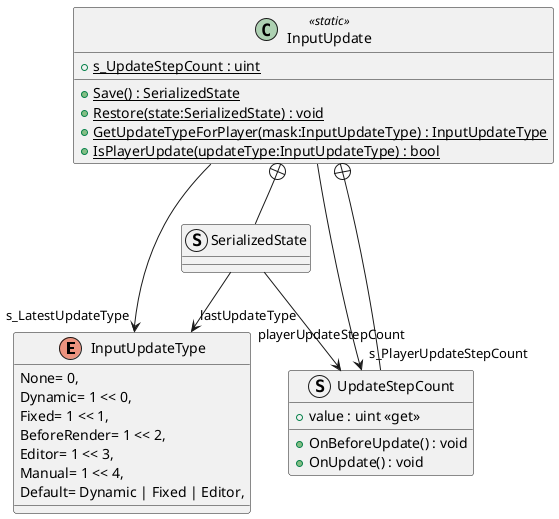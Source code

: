 @startuml
enum InputUpdateType {
    None= 0,
    Dynamic= 1 << 0,
    Fixed= 1 << 1,
    BeforeRender= 1 << 2,
    Editor= 1 << 3,
    Manual= 1 << 4,
    Default= Dynamic | Fixed | Editor,
}
class InputUpdate <<static>> {
    + {static} s_UpdateStepCount : uint
    + {static} Save() : SerializedState
    + {static} Restore(state:SerializedState) : void
    + {static} GetUpdateTypeForPlayer(mask:InputUpdateType) : InputUpdateType
    + {static} IsPlayerUpdate(updateType:InputUpdateType) : bool
}
struct UpdateStepCount {
    + value : uint <<get>>
    + OnBeforeUpdate() : void
    + OnUpdate() : void
}
struct SerializedState {
}
InputUpdate --> "s_LatestUpdateType" InputUpdateType
InputUpdate --> "s_PlayerUpdateStepCount" UpdateStepCount
InputUpdate +-- UpdateStepCount
InputUpdate +-- SerializedState
SerializedState --> "lastUpdateType" InputUpdateType
SerializedState --> "playerUpdateStepCount" UpdateStepCount
@enduml
